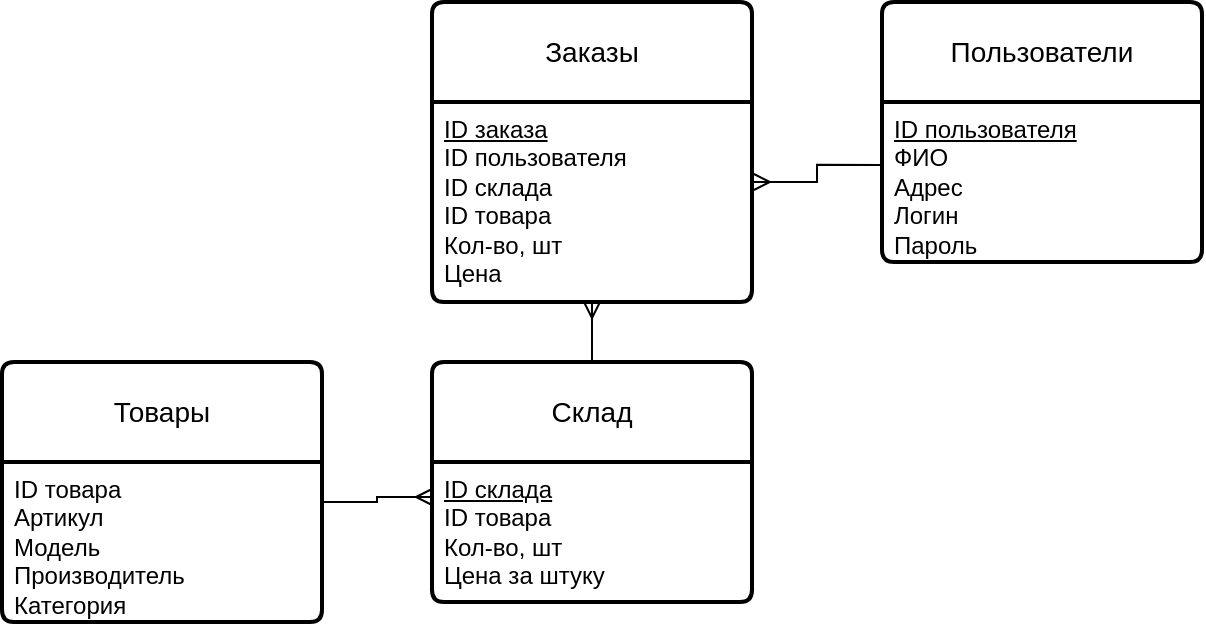 <mxfile version="23.1.1" type="github">
  <diagram name="Страница — 1" id="iiY84fL7lKHI_6B-AdGC">
    <mxGraphModel dx="1393" dy="643" grid="1" gridSize="10" guides="1" tooltips="1" connect="1" arrows="1" fold="1" page="1" pageScale="1" pageWidth="1169" pageHeight="827" math="0" shadow="0">
      <root>
        <mxCell id="0" />
        <mxCell id="1" parent="0" />
        <mxCell id="JTv0I-VcUGmHvieJGtKI-1" value="Заказы" style="swimlane;childLayout=stackLayout;horizontal=1;startSize=50;horizontalStack=0;rounded=1;fontSize=14;fontStyle=0;strokeWidth=2;resizeParent=0;resizeLast=1;shadow=0;dashed=0;align=center;arcSize=4;whiteSpace=wrap;html=1;" vertex="1" parent="1">
          <mxGeometry x="425" y="20" width="160" height="150" as="geometry" />
        </mxCell>
        <mxCell id="JTv0I-VcUGmHvieJGtKI-2" value="&lt;u&gt;ID заказа&lt;/u&gt;&lt;br&gt;ID пользователя&lt;br&gt;ID склада&lt;br&gt;ID товара&lt;br&gt;Кол-во, шт&lt;br&gt;Цена" style="align=left;strokeColor=none;fillColor=none;spacingLeft=4;fontSize=12;verticalAlign=top;resizable=0;rotatable=0;part=1;html=1;" vertex="1" parent="JTv0I-VcUGmHvieJGtKI-1">
          <mxGeometry y="50" width="160" height="100" as="geometry" />
        </mxCell>
        <mxCell id="JTv0I-VcUGmHvieJGtKI-3" value="Пользователи" style="swimlane;childLayout=stackLayout;horizontal=1;startSize=50;horizontalStack=0;rounded=1;fontSize=14;fontStyle=0;strokeWidth=2;resizeParent=0;resizeLast=1;shadow=0;dashed=0;align=center;arcSize=4;whiteSpace=wrap;html=1;" vertex="1" parent="1">
          <mxGeometry x="650" y="20" width="160" height="130" as="geometry" />
        </mxCell>
        <mxCell id="JTv0I-VcUGmHvieJGtKI-4" value="&lt;u&gt;ID пользователя&lt;/u&gt;&lt;br&gt;ФИО&lt;br&gt;Адрес&lt;br&gt;Логин&lt;br&gt;Пароль" style="align=left;strokeColor=none;fillColor=none;spacingLeft=4;fontSize=12;verticalAlign=top;resizable=0;rotatable=0;part=1;html=1;" vertex="1" parent="JTv0I-VcUGmHvieJGtKI-3">
          <mxGeometry y="50" width="160" height="80" as="geometry" />
        </mxCell>
        <mxCell id="JTv0I-VcUGmHvieJGtKI-6" value="" style="edgeStyle=orthogonalEdgeStyle;fontSize=12;html=1;endArrow=ERmany;rounded=0;exitX=0.001;exitY=0.393;exitDx=0;exitDy=0;exitPerimeter=0;entryX=1.006;entryY=0.4;entryDx=0;entryDy=0;entryPerimeter=0;" edge="1" parent="1" source="JTv0I-VcUGmHvieJGtKI-4" target="JTv0I-VcUGmHvieJGtKI-2">
          <mxGeometry width="100" height="100" relative="1" as="geometry">
            <mxPoint x="560" y="310" as="sourcePoint" />
            <mxPoint x="660" y="210" as="targetPoint" />
          </mxGeometry>
        </mxCell>
        <mxCell id="JTv0I-VcUGmHvieJGtKI-7" value="Склад" style="swimlane;childLayout=stackLayout;horizontal=1;startSize=50;horizontalStack=0;rounded=1;fontSize=14;fontStyle=0;strokeWidth=2;resizeParent=0;resizeLast=1;shadow=0;dashed=0;align=center;arcSize=4;whiteSpace=wrap;html=1;" vertex="1" parent="1">
          <mxGeometry x="425" y="200" width="160" height="120" as="geometry" />
        </mxCell>
        <mxCell id="JTv0I-VcUGmHvieJGtKI-8" value="&lt;u&gt;ID склада&lt;/u&gt;&lt;br&gt;ID товара&lt;br&gt;Кол-во, шт&lt;br&gt;Цена за штуку" style="align=left;strokeColor=none;fillColor=none;spacingLeft=4;fontSize=12;verticalAlign=top;resizable=0;rotatable=0;part=1;html=1;" vertex="1" parent="JTv0I-VcUGmHvieJGtKI-7">
          <mxGeometry y="50" width="160" height="70" as="geometry" />
        </mxCell>
        <mxCell id="JTv0I-VcUGmHvieJGtKI-9" value="" style="fontSize=12;html=1;endArrow=ERmany;rounded=0;exitX=0.5;exitY=0;exitDx=0;exitDy=0;entryX=0.5;entryY=1;entryDx=0;entryDy=0;" edge="1" parent="1" source="JTv0I-VcUGmHvieJGtKI-7" target="JTv0I-VcUGmHvieJGtKI-2">
          <mxGeometry width="100" height="100" relative="1" as="geometry">
            <mxPoint x="650" y="300" as="sourcePoint" />
            <mxPoint x="750" y="200" as="targetPoint" />
          </mxGeometry>
        </mxCell>
        <mxCell id="JTv0I-VcUGmHvieJGtKI-12" value="Товары" style="swimlane;childLayout=stackLayout;horizontal=1;startSize=50;horizontalStack=0;rounded=1;fontSize=14;fontStyle=0;strokeWidth=2;resizeParent=0;resizeLast=1;shadow=0;dashed=0;align=center;arcSize=4;whiteSpace=wrap;html=1;" vertex="1" parent="1">
          <mxGeometry x="210" y="200" width="160" height="130" as="geometry" />
        </mxCell>
        <mxCell id="JTv0I-VcUGmHvieJGtKI-13" value="ID товара&lt;br&gt;Артикул&lt;br&gt;Модель&lt;br&gt;Производитель&lt;br&gt;Категория" style="align=left;strokeColor=none;fillColor=none;spacingLeft=4;fontSize=12;verticalAlign=top;resizable=0;rotatable=0;part=1;html=1;" vertex="1" parent="JTv0I-VcUGmHvieJGtKI-12">
          <mxGeometry y="50" width="160" height="80" as="geometry" />
        </mxCell>
        <mxCell id="JTv0I-VcUGmHvieJGtKI-14" value="" style="edgeStyle=orthogonalEdgeStyle;fontSize=12;html=1;endArrow=ERmany;rounded=0;exitX=1;exitY=0.25;exitDx=0;exitDy=0;entryX=0;entryY=0.25;entryDx=0;entryDy=0;" edge="1" parent="1" source="JTv0I-VcUGmHvieJGtKI-13" target="JTv0I-VcUGmHvieJGtKI-8">
          <mxGeometry width="100" height="100" relative="1" as="geometry">
            <mxPoint x="440" y="460" as="sourcePoint" />
            <mxPoint x="540" y="360" as="targetPoint" />
          </mxGeometry>
        </mxCell>
      </root>
    </mxGraphModel>
  </diagram>
</mxfile>
